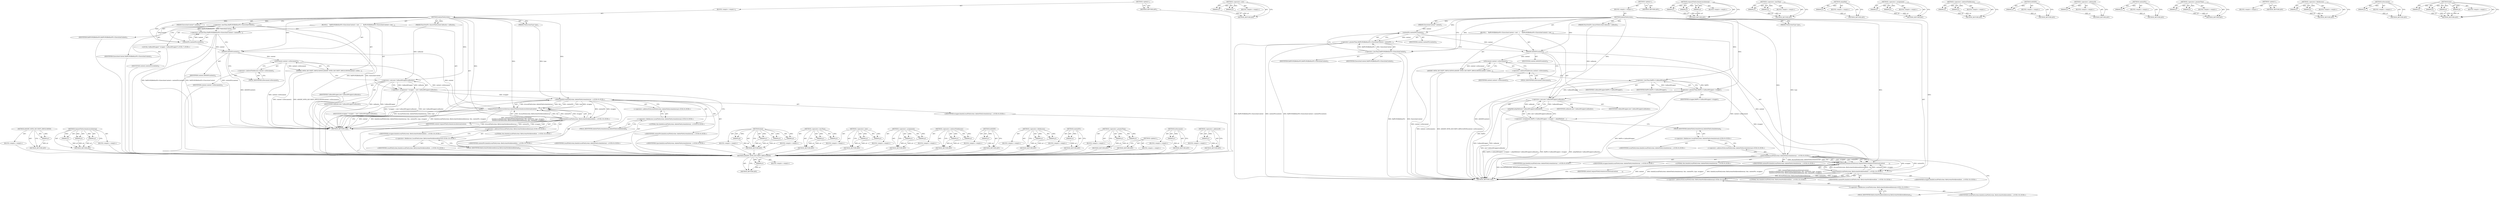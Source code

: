 digraph "&lt;operator&gt;.addressOf" {
vulnerable_98 [label=<(METHOD,ASSERT_WITH_SECURITY_IMPLICATION)>];
vulnerable_99 [label=<(PARAM,p1)>];
vulnerable_100 [label=<(BLOCK,&lt;empty&gt;,&lt;empty&gt;)>];
vulnerable_101 [label=<(METHOD_RETURN,ANY)>];
vulnerable_120 [label=<(METHOD,&lt;operator&gt;.new)>];
vulnerable_121 [label=<(PARAM,p1)>];
vulnerable_122 [label=<(PARAM,p2)>];
vulnerable_123 [label=<(BLOCK,&lt;empty&gt;,&lt;empty&gt;)>];
vulnerable_124 [label=<(METHOD_RETURN,ANY)>];
vulnerable_6 [label=<(METHOD,&lt;global&gt;)<SUB>1</SUB>>];
vulnerable_7 [label=<(BLOCK,&lt;empty&gt;,&lt;empty&gt;)<SUB>1</SUB>>];
vulnerable_8 [label=<(METHOD,deleteFileSystem)<SUB>1</SUB>>];
vulnerable_9 [label=<(PARAM,ExecutionContext* context)<SUB>1</SUB>>];
vulnerable_10 [label=<(PARAM,FileSystemType type)<SUB>1</SUB>>];
vulnerable_11 [label=<(PARAM,PassOwnPtr&lt;AsyncFileSystemCallbacks&gt; callbacks)<SUB>1</SUB>>];
vulnerable_12 [label=<(BLOCK,{
    RefPtrWillBeRawPtr&lt;ExecutionContext&gt; cont...,{
    RefPtrWillBeRawPtr&lt;ExecutionContext&gt; cont...)<SUB>2</SUB>>];
vulnerable_13 [label=<(&lt;operator&gt;.greaterThan,RefPtrWillBeRawPtr&lt;ExecutionContext&gt; contextPtr...)<SUB>3</SUB>>];
vulnerable_14 [label=<(&lt;operator&gt;.lessThan,RefPtrWillBeRawPtr&lt;ExecutionContext)<SUB>3</SUB>>];
vulnerable_15 [label=<(IDENTIFIER,RefPtrWillBeRawPtr,RefPtrWillBeRawPtr&lt;ExecutionContext)<SUB>3</SUB>>];
vulnerable_16 [label=<(IDENTIFIER,ExecutionContext,RefPtrWillBeRawPtr&lt;ExecutionContext)<SUB>3</SUB>>];
vulnerable_17 [label=<(contextPtr,contextPtr(context))<SUB>3</SUB>>];
vulnerable_18 [label=<(IDENTIFIER,context,contextPtr(context))<SUB>3</SUB>>];
vulnerable_19 [label=<(ASSERT,ASSERT(context))<SUB>4</SUB>>];
vulnerable_20 [label=<(IDENTIFIER,context,ASSERT(context))<SUB>4</SUB>>];
vulnerable_21 [label=<(ASSERT_WITH_SECURITY_IMPLICATION,ASSERT_WITH_SECURITY_IMPLICATION(context-&gt;isDoc...)<SUB>5</SUB>>];
vulnerable_22 [label=<(isDocument,context-&gt;isDocument())<SUB>5</SUB>>];
vulnerable_23 [label=<(&lt;operator&gt;.indirectFieldAccess,context-&gt;isDocument)<SUB>5</SUB>>];
vulnerable_24 [label=<(IDENTIFIER,context,context-&gt;isDocument())<SUB>5</SUB>>];
vulnerable_25 [label=<(FIELD_IDENTIFIER,isDocument,isDocument)<SUB>5</SUB>>];
vulnerable_26 [label=<(&lt;operator&gt;.assignment,RefPtr&lt;CallbackWrapper&gt; wrapper = adoptRef(new ...)<SUB>7</SUB>>];
vulnerable_27 [label=<(&lt;operator&gt;.greaterThan,RefPtr&lt;CallbackWrapper&gt; wrapper)<SUB>7</SUB>>];
vulnerable_28 [label=<(&lt;operator&gt;.lessThan,RefPtr&lt;CallbackWrapper)<SUB>7</SUB>>];
vulnerable_29 [label=<(IDENTIFIER,RefPtr,RefPtr&lt;CallbackWrapper)<SUB>7</SUB>>];
vulnerable_30 [label=<(IDENTIFIER,CallbackWrapper,RefPtr&lt;CallbackWrapper)<SUB>7</SUB>>];
vulnerable_31 [label=<(IDENTIFIER,wrapper,RefPtr&lt;CallbackWrapper&gt; wrapper)<SUB>7</SUB>>];
vulnerable_32 [label=<(adoptRef,adoptRef(new CallbackWrapper(callbacks)))<SUB>7</SUB>>];
vulnerable_33 [label=<(&lt;operator&gt;.new,new CallbackWrapper(callbacks))<SUB>7</SUB>>];
vulnerable_34 [label=<(IDENTIFIER,CallbackWrapper,new CallbackWrapper(callbacks))<SUB>7</SUB>>];
vulnerable_35 [label=<(IDENTIFIER,callbacks,new CallbackWrapper(callbacks))<SUB>7</SUB>>];
vulnerable_36 [label=<(requestFileSystemAccessInternal,requestFileSystemAccessInternal(context,
      ...)<SUB>8</SUB>>];
vulnerable_37 [label=<(IDENTIFIER,context,requestFileSystemAccessInternal(context,
      ...)<SUB>8</SUB>>];
vulnerable_38 [label="<(bind,bind(&amp;LocalFileSystem::deleteFileSystemInternal...)<SUB>9</SUB>>"];
vulnerable_39 [label="<(&lt;operator&gt;.addressOf,&amp;LocalFileSystem::deleteFileSystemInternal)<SUB>9</SUB>>"];
vulnerable_40 [label="<(&lt;operator&gt;.fieldAccess,LocalFileSystem::deleteFileSystemInternal)<SUB>9</SUB>>"];
vulnerable_41 [label="<(IDENTIFIER,LocalFileSystem,bind(&amp;LocalFileSystem::deleteFileSystemInternal...)<SUB>9</SUB>>"];
vulnerable_42 [label=<(FIELD_IDENTIFIER,deleteFileSystemInternal,deleteFileSystemInternal)<SUB>9</SUB>>];
vulnerable_43 [label="<(LITERAL,this,bind(&amp;LocalFileSystem::deleteFileSystemInternal...)<SUB>9</SUB>>"];
vulnerable_44 [label="<(IDENTIFIER,contextPtr,bind(&amp;LocalFileSystem::deleteFileSystemInternal...)<SUB>9</SUB>>"];
vulnerable_45 [label="<(IDENTIFIER,type,bind(&amp;LocalFileSystem::deleteFileSystemInternal...)<SUB>9</SUB>>"];
vulnerable_46 [label="<(IDENTIFIER,wrapper,bind(&amp;LocalFileSystem::deleteFileSystemInternal...)<SUB>9</SUB>>"];
vulnerable_47 [label="<(bind,bind(&amp;LocalFileSystem::fileSystemNotAllowedInte...)<SUB>10</SUB>>"];
vulnerable_48 [label="<(&lt;operator&gt;.addressOf,&amp;LocalFileSystem::fileSystemNotAllowedInternal)<SUB>10</SUB>>"];
vulnerable_49 [label="<(&lt;operator&gt;.fieldAccess,LocalFileSystem::fileSystemNotAllowedInternal)<SUB>10</SUB>>"];
vulnerable_50 [label="<(IDENTIFIER,LocalFileSystem,bind(&amp;LocalFileSystem::fileSystemNotAllowedInte...)<SUB>10</SUB>>"];
vulnerable_51 [label=<(FIELD_IDENTIFIER,fileSystemNotAllowedInternal,fileSystemNotAllowedInternal)<SUB>10</SUB>>];
vulnerable_52 [label="<(LITERAL,this,bind(&amp;LocalFileSystem::fileSystemNotAllowedInte...)<SUB>10</SUB>>"];
vulnerable_53 [label="<(IDENTIFIER,contextPtr,bind(&amp;LocalFileSystem::fileSystemNotAllowedInte...)<SUB>10</SUB>>"];
vulnerable_54 [label="<(IDENTIFIER,wrapper,bind(&amp;LocalFileSystem::fileSystemNotAllowedInte...)<SUB>10</SUB>>"];
vulnerable_55 [label=<(METHOD_RETURN,void)<SUB>1</SUB>>];
vulnerable_57 [label=<(METHOD_RETURN,ANY)<SUB>1</SUB>>];
vulnerable_125 [label=<(METHOD,requestFileSystemAccessInternal)>];
vulnerable_126 [label=<(PARAM,p1)>];
vulnerable_127 [label=<(PARAM,p2)>];
vulnerable_128 [label=<(PARAM,p3)>];
vulnerable_129 [label=<(BLOCK,&lt;empty&gt;,&lt;empty&gt;)>];
vulnerable_130 [label=<(METHOD_RETURN,ANY)>];
vulnerable_85 [label=<(METHOD,&lt;operator&gt;.lessThan)>];
vulnerable_86 [label=<(PARAM,p1)>];
vulnerable_87 [label=<(PARAM,p2)>];
vulnerable_88 [label=<(BLOCK,&lt;empty&gt;,&lt;empty&gt;)>];
vulnerable_89 [label=<(METHOD_RETURN,ANY)>];
vulnerable_116 [label=<(METHOD,adoptRef)>];
vulnerable_117 [label=<(PARAM,p1)>];
vulnerable_118 [label=<(BLOCK,&lt;empty&gt;,&lt;empty&gt;)>];
vulnerable_119 [label=<(METHOD_RETURN,ANY)>];
vulnerable_111 [label=<(METHOD,&lt;operator&gt;.assignment)>];
vulnerable_112 [label=<(PARAM,p1)>];
vulnerable_113 [label=<(PARAM,p2)>];
vulnerable_114 [label=<(BLOCK,&lt;empty&gt;,&lt;empty&gt;)>];
vulnerable_115 [label=<(METHOD_RETURN,ANY)>];
vulnerable_106 [label=<(METHOD,&lt;operator&gt;.indirectFieldAccess)>];
vulnerable_107 [label=<(PARAM,p1)>];
vulnerable_108 [label=<(PARAM,p2)>];
vulnerable_109 [label=<(BLOCK,&lt;empty&gt;,&lt;empty&gt;)>];
vulnerable_110 [label=<(METHOD_RETURN,ANY)>];
vulnerable_94 [label=<(METHOD,ASSERT)>];
vulnerable_95 [label=<(PARAM,p1)>];
vulnerable_96 [label=<(BLOCK,&lt;empty&gt;,&lt;empty&gt;)>];
vulnerable_97 [label=<(METHOD_RETURN,ANY)>];
vulnerable_138 [label=<(METHOD,&lt;operator&gt;.addressOf)>];
vulnerable_139 [label=<(PARAM,p1)>];
vulnerable_140 [label=<(BLOCK,&lt;empty&gt;,&lt;empty&gt;)>];
vulnerable_141 [label=<(METHOD_RETURN,ANY)>];
vulnerable_90 [label=<(METHOD,contextPtr)>];
vulnerable_91 [label=<(PARAM,p1)>];
vulnerable_92 [label=<(BLOCK,&lt;empty&gt;,&lt;empty&gt;)>];
vulnerable_93 [label=<(METHOD_RETURN,ANY)>];
vulnerable_80 [label=<(METHOD,&lt;operator&gt;.greaterThan)>];
vulnerable_81 [label=<(PARAM,p1)>];
vulnerable_82 [label=<(PARAM,p2)>];
vulnerable_83 [label=<(BLOCK,&lt;empty&gt;,&lt;empty&gt;)>];
vulnerable_84 [label=<(METHOD_RETURN,ANY)>];
vulnerable_74 [label=<(METHOD,&lt;global&gt;)<SUB>1</SUB>>];
vulnerable_75 [label=<(BLOCK,&lt;empty&gt;,&lt;empty&gt;)>];
vulnerable_76 [label=<(METHOD_RETURN,ANY)>];
vulnerable_142 [label=<(METHOD,&lt;operator&gt;.fieldAccess)>];
vulnerable_143 [label=<(PARAM,p1)>];
vulnerable_144 [label=<(PARAM,p2)>];
vulnerable_145 [label=<(BLOCK,&lt;empty&gt;,&lt;empty&gt;)>];
vulnerable_146 [label=<(METHOD_RETURN,ANY)>];
vulnerable_102 [label=<(METHOD,isDocument)>];
vulnerable_103 [label=<(PARAM,p1)>];
vulnerable_104 [label=<(BLOCK,&lt;empty&gt;,&lt;empty&gt;)>];
vulnerable_105 [label=<(METHOD_RETURN,ANY)>];
vulnerable_131 [label=<(METHOD,bind)>];
vulnerable_132 [label=<(PARAM,p1)>];
vulnerable_133 [label=<(PARAM,p2)>];
vulnerable_134 [label=<(PARAM,p3)>];
vulnerable_135 [label=<(PARAM,p4)>];
vulnerable_136 [label=<(BLOCK,&lt;empty&gt;,&lt;empty&gt;)>];
vulnerable_137 [label=<(METHOD_RETURN,ANY)>];
fixed_96 [label=<(METHOD,ASSERT_WITH_SECURITY_IMPLICATION)>];
fixed_97 [label=<(PARAM,p1)>];
fixed_98 [label=<(BLOCK,&lt;empty&gt;,&lt;empty&gt;)>];
fixed_99 [label=<(METHOD_RETURN,ANY)>];
fixed_119 [label=<(METHOD,requestFileSystemAccessInternal)>];
fixed_120 [label=<(PARAM,p1)>];
fixed_121 [label=<(PARAM,p2)>];
fixed_122 [label=<(PARAM,p3)>];
fixed_123 [label=<(BLOCK,&lt;empty&gt;,&lt;empty&gt;)>];
fixed_124 [label=<(METHOD_RETURN,ANY)>];
fixed_6 [label=<(METHOD,&lt;global&gt;)<SUB>1</SUB>>];
fixed_7 [label=<(BLOCK,&lt;empty&gt;,&lt;empty&gt;)<SUB>1</SUB>>];
fixed_8 [label=<(METHOD,deleteFileSystem)<SUB>1</SUB>>];
fixed_9 [label=<(PARAM,ExecutionContext* context)<SUB>1</SUB>>];
fixed_10 [label=<(PARAM,FileSystemType type)<SUB>1</SUB>>];
fixed_11 [label=<(PARAM,PassOwnPtr&lt;AsyncFileSystemCallbacks&gt; callbacks)<SUB>1</SUB>>];
fixed_12 [label=<(BLOCK,{
    RefPtrWillBeRawPtr&lt;ExecutionContext&gt; cont...,{
    RefPtrWillBeRawPtr&lt;ExecutionContext&gt; cont...)<SUB>2</SUB>>];
fixed_13 [label=<(&lt;operator&gt;.greaterThan,RefPtrWillBeRawPtr&lt;ExecutionContext&gt; contextPtr...)<SUB>3</SUB>>];
fixed_14 [label=<(&lt;operator&gt;.lessThan,RefPtrWillBeRawPtr&lt;ExecutionContext)<SUB>3</SUB>>];
fixed_15 [label=<(IDENTIFIER,RefPtrWillBeRawPtr,RefPtrWillBeRawPtr&lt;ExecutionContext)<SUB>3</SUB>>];
fixed_16 [label=<(IDENTIFIER,ExecutionContext,RefPtrWillBeRawPtr&lt;ExecutionContext)<SUB>3</SUB>>];
fixed_17 [label=<(contextPtr,contextPtr(context))<SUB>3</SUB>>];
fixed_18 [label=<(IDENTIFIER,context,contextPtr(context))<SUB>3</SUB>>];
fixed_19 [label=<(ASSERT,ASSERT(context))<SUB>4</SUB>>];
fixed_20 [label=<(IDENTIFIER,context,ASSERT(context))<SUB>4</SUB>>];
fixed_21 [label=<(ASSERT_WITH_SECURITY_IMPLICATION,ASSERT_WITH_SECURITY_IMPLICATION(context-&gt;isDoc...)<SUB>5</SUB>>];
fixed_22 [label=<(isDocument,context-&gt;isDocument())<SUB>5</SUB>>];
fixed_23 [label=<(&lt;operator&gt;.indirectFieldAccess,context-&gt;isDocument)<SUB>5</SUB>>];
fixed_24 [label=<(IDENTIFIER,context,context-&gt;isDocument())<SUB>5</SUB>>];
fixed_25 [label=<(FIELD_IDENTIFIER,isDocument,isDocument)<SUB>5</SUB>>];
fixed_26 [label="<(LOCAL,CallbackWrapper* wrapper: CallbackWrapper*)<SUB>7</SUB>>"];
fixed_27 [label=<(&lt;operator&gt;.assignment,* wrapper = new CallbackWrapper(callbacks))<SUB>7</SUB>>];
fixed_28 [label=<(IDENTIFIER,wrapper,* wrapper = new CallbackWrapper(callbacks))<SUB>7</SUB>>];
fixed_29 [label=<(&lt;operator&gt;.new,new CallbackWrapper(callbacks))<SUB>7</SUB>>];
fixed_30 [label=<(IDENTIFIER,CallbackWrapper,new CallbackWrapper(callbacks))<SUB>7</SUB>>];
fixed_31 [label=<(IDENTIFIER,callbacks,new CallbackWrapper(callbacks))<SUB>7</SUB>>];
fixed_32 [label=<(requestFileSystemAccessInternal,requestFileSystemAccessInternal(context,
      ...)<SUB>8</SUB>>];
fixed_33 [label=<(IDENTIFIER,context,requestFileSystemAccessInternal(context,
      ...)<SUB>8</SUB>>];
fixed_34 [label="<(bind,bind(&amp;LocalFileSystem::deleteFileSystemInternal...)<SUB>9</SUB>>"];
fixed_35 [label="<(&lt;operator&gt;.addressOf,&amp;LocalFileSystem::deleteFileSystemInternal)<SUB>9</SUB>>"];
fixed_36 [label="<(&lt;operator&gt;.fieldAccess,LocalFileSystem::deleteFileSystemInternal)<SUB>9</SUB>>"];
fixed_37 [label="<(IDENTIFIER,LocalFileSystem,bind(&amp;LocalFileSystem::deleteFileSystemInternal...)<SUB>9</SUB>>"];
fixed_38 [label=<(FIELD_IDENTIFIER,deleteFileSystemInternal,deleteFileSystemInternal)<SUB>9</SUB>>];
fixed_39 [label="<(LITERAL,this,bind(&amp;LocalFileSystem::deleteFileSystemInternal...)<SUB>9</SUB>>"];
fixed_40 [label="<(IDENTIFIER,contextPtr,bind(&amp;LocalFileSystem::deleteFileSystemInternal...)<SUB>9</SUB>>"];
fixed_41 [label="<(IDENTIFIER,type,bind(&amp;LocalFileSystem::deleteFileSystemInternal...)<SUB>9</SUB>>"];
fixed_42 [label="<(IDENTIFIER,wrapper,bind(&amp;LocalFileSystem::deleteFileSystemInternal...)<SUB>9</SUB>>"];
fixed_43 [label="<(bind,bind(&amp;LocalFileSystem::fileSystemNotAllowedInte...)<SUB>10</SUB>>"];
fixed_44 [label="<(&lt;operator&gt;.addressOf,&amp;LocalFileSystem::fileSystemNotAllowedInternal)<SUB>10</SUB>>"];
fixed_45 [label="<(&lt;operator&gt;.fieldAccess,LocalFileSystem::fileSystemNotAllowedInternal)<SUB>10</SUB>>"];
fixed_46 [label="<(IDENTIFIER,LocalFileSystem,bind(&amp;LocalFileSystem::fileSystemNotAllowedInte...)<SUB>10</SUB>>"];
fixed_47 [label=<(FIELD_IDENTIFIER,fileSystemNotAllowedInternal,fileSystemNotAllowedInternal)<SUB>10</SUB>>];
fixed_48 [label="<(LITERAL,this,bind(&amp;LocalFileSystem::fileSystemNotAllowedInte...)<SUB>10</SUB>>"];
fixed_49 [label="<(IDENTIFIER,contextPtr,bind(&amp;LocalFileSystem::fileSystemNotAllowedInte...)<SUB>10</SUB>>"];
fixed_50 [label="<(IDENTIFIER,wrapper,bind(&amp;LocalFileSystem::fileSystemNotAllowedInte...)<SUB>10</SUB>>"];
fixed_51 [label=<(METHOD_RETURN,void)<SUB>1</SUB>>];
fixed_53 [label=<(METHOD_RETURN,ANY)<SUB>1</SUB>>];
fixed_125 [label=<(METHOD,bind)>];
fixed_126 [label=<(PARAM,p1)>];
fixed_127 [label=<(PARAM,p2)>];
fixed_128 [label=<(PARAM,p3)>];
fixed_129 [label=<(PARAM,p4)>];
fixed_130 [label=<(BLOCK,&lt;empty&gt;,&lt;empty&gt;)>];
fixed_131 [label=<(METHOD_RETURN,ANY)>];
fixed_83 [label=<(METHOD,&lt;operator&gt;.lessThan)>];
fixed_84 [label=<(PARAM,p1)>];
fixed_85 [label=<(PARAM,p2)>];
fixed_86 [label=<(BLOCK,&lt;empty&gt;,&lt;empty&gt;)>];
fixed_87 [label=<(METHOD_RETURN,ANY)>];
fixed_114 [label=<(METHOD,&lt;operator&gt;.new)>];
fixed_115 [label=<(PARAM,p1)>];
fixed_116 [label=<(PARAM,p2)>];
fixed_117 [label=<(BLOCK,&lt;empty&gt;,&lt;empty&gt;)>];
fixed_118 [label=<(METHOD_RETURN,ANY)>];
fixed_109 [label=<(METHOD,&lt;operator&gt;.assignment)>];
fixed_110 [label=<(PARAM,p1)>];
fixed_111 [label=<(PARAM,p2)>];
fixed_112 [label=<(BLOCK,&lt;empty&gt;,&lt;empty&gt;)>];
fixed_113 [label=<(METHOD_RETURN,ANY)>];
fixed_104 [label=<(METHOD,&lt;operator&gt;.indirectFieldAccess)>];
fixed_105 [label=<(PARAM,p1)>];
fixed_106 [label=<(PARAM,p2)>];
fixed_107 [label=<(BLOCK,&lt;empty&gt;,&lt;empty&gt;)>];
fixed_108 [label=<(METHOD_RETURN,ANY)>];
fixed_92 [label=<(METHOD,ASSERT)>];
fixed_93 [label=<(PARAM,p1)>];
fixed_94 [label=<(BLOCK,&lt;empty&gt;,&lt;empty&gt;)>];
fixed_95 [label=<(METHOD_RETURN,ANY)>];
fixed_136 [label=<(METHOD,&lt;operator&gt;.fieldAccess)>];
fixed_137 [label=<(PARAM,p1)>];
fixed_138 [label=<(PARAM,p2)>];
fixed_139 [label=<(BLOCK,&lt;empty&gt;,&lt;empty&gt;)>];
fixed_140 [label=<(METHOD_RETURN,ANY)>];
fixed_88 [label=<(METHOD,contextPtr)>];
fixed_89 [label=<(PARAM,p1)>];
fixed_90 [label=<(BLOCK,&lt;empty&gt;,&lt;empty&gt;)>];
fixed_91 [label=<(METHOD_RETURN,ANY)>];
fixed_78 [label=<(METHOD,&lt;operator&gt;.greaterThan)>];
fixed_79 [label=<(PARAM,p1)>];
fixed_80 [label=<(PARAM,p2)>];
fixed_81 [label=<(BLOCK,&lt;empty&gt;,&lt;empty&gt;)>];
fixed_82 [label=<(METHOD_RETURN,ANY)>];
fixed_72 [label=<(METHOD,&lt;global&gt;)<SUB>1</SUB>>];
fixed_73 [label=<(BLOCK,&lt;empty&gt;,&lt;empty&gt;)>];
fixed_74 [label=<(METHOD_RETURN,ANY)>];
fixed_100 [label=<(METHOD,isDocument)>];
fixed_101 [label=<(PARAM,p1)>];
fixed_102 [label=<(BLOCK,&lt;empty&gt;,&lt;empty&gt;)>];
fixed_103 [label=<(METHOD_RETURN,ANY)>];
fixed_132 [label=<(METHOD,&lt;operator&gt;.addressOf)>];
fixed_133 [label=<(PARAM,p1)>];
fixed_134 [label=<(BLOCK,&lt;empty&gt;,&lt;empty&gt;)>];
fixed_135 [label=<(METHOD_RETURN,ANY)>];
vulnerable_98 -> vulnerable_99  [key=0, label="AST: "];
vulnerable_98 -> vulnerable_99  [key=1, label="DDG: "];
vulnerable_98 -> vulnerable_100  [key=0, label="AST: "];
vulnerable_98 -> vulnerable_101  [key=0, label="AST: "];
vulnerable_98 -> vulnerable_101  [key=1, label="CFG: "];
vulnerable_99 -> vulnerable_101  [key=0, label="DDG: p1"];
vulnerable_120 -> vulnerable_121  [key=0, label="AST: "];
vulnerable_120 -> vulnerable_121  [key=1, label="DDG: "];
vulnerable_120 -> vulnerable_123  [key=0, label="AST: "];
vulnerable_120 -> vulnerable_122  [key=0, label="AST: "];
vulnerable_120 -> vulnerable_122  [key=1, label="DDG: "];
vulnerable_120 -> vulnerable_124  [key=0, label="AST: "];
vulnerable_120 -> vulnerable_124  [key=1, label="CFG: "];
vulnerable_121 -> vulnerable_124  [key=0, label="DDG: p1"];
vulnerable_122 -> vulnerable_124  [key=0, label="DDG: p2"];
vulnerable_6 -> vulnerable_7  [key=0, label="AST: "];
vulnerable_6 -> vulnerable_57  [key=0, label="AST: "];
vulnerable_6 -> vulnerable_57  [key=1, label="CFG: "];
vulnerable_7 -> vulnerable_8  [key=0, label="AST: "];
vulnerable_8 -> vulnerable_9  [key=0, label="AST: "];
vulnerable_8 -> vulnerable_9  [key=1, label="DDG: "];
vulnerable_8 -> vulnerable_10  [key=0, label="AST: "];
vulnerable_8 -> vulnerable_10  [key=1, label="DDG: "];
vulnerable_8 -> vulnerable_11  [key=0, label="AST: "];
vulnerable_8 -> vulnerable_11  [key=1, label="DDG: "];
vulnerable_8 -> vulnerable_12  [key=0, label="AST: "];
vulnerable_8 -> vulnerable_55  [key=0, label="AST: "];
vulnerable_8 -> vulnerable_14  [key=0, label="CFG: "];
vulnerable_8 -> vulnerable_14  [key=1, label="DDG: "];
vulnerable_8 -> vulnerable_19  [key=0, label="DDG: "];
vulnerable_8 -> vulnerable_36  [key=0, label="DDG: "];
vulnerable_8 -> vulnerable_17  [key=0, label="DDG: "];
vulnerable_8 -> vulnerable_27  [key=0, label="DDG: "];
vulnerable_8 -> vulnerable_38  [key=0, label="DDG: "];
vulnerable_8 -> vulnerable_47  [key=0, label="DDG: "];
vulnerable_8 -> vulnerable_28  [key=0, label="DDG: "];
vulnerable_8 -> vulnerable_33  [key=0, label="DDG: "];
vulnerable_9 -> vulnerable_17  [key=0, label="DDG: context"];
vulnerable_10 -> vulnerable_38  [key=0, label="DDG: type"];
vulnerable_11 -> vulnerable_33  [key=0, label="DDG: callbacks"];
vulnerable_12 -> vulnerable_13  [key=0, label="AST: "];
vulnerable_12 -> vulnerable_19  [key=0, label="AST: "];
vulnerable_12 -> vulnerable_21  [key=0, label="AST: "];
vulnerable_12 -> vulnerable_26  [key=0, label="AST: "];
vulnerable_12 -> vulnerable_36  [key=0, label="AST: "];
vulnerable_13 -> vulnerable_14  [key=0, label="AST: "];
vulnerable_13 -> vulnerable_17  [key=0, label="AST: "];
vulnerable_13 -> vulnerable_19  [key=0, label="CFG: "];
vulnerable_13 -> vulnerable_55  [key=0, label="DDG: RefPtrWillBeRawPtr&lt;ExecutionContext"];
vulnerable_13 -> vulnerable_55  [key=1, label="DDG: contextPtr(context)"];
vulnerable_13 -> vulnerable_55  [key=2, label="DDG: RefPtrWillBeRawPtr&lt;ExecutionContext&gt; contextPtr(context)"];
vulnerable_14 -> vulnerable_15  [key=0, label="AST: "];
vulnerable_14 -> vulnerable_16  [key=0, label="AST: "];
vulnerable_14 -> vulnerable_17  [key=0, label="CFG: "];
vulnerable_14 -> vulnerable_55  [key=0, label="DDG: RefPtrWillBeRawPtr"];
vulnerable_14 -> vulnerable_55  [key=1, label="DDG: ExecutionContext"];
vulnerable_14 -> vulnerable_13  [key=0, label="DDG: RefPtrWillBeRawPtr"];
vulnerable_14 -> vulnerable_13  [key=1, label="DDG: ExecutionContext"];
vulnerable_17 -> vulnerable_18  [key=0, label="AST: "];
vulnerable_17 -> vulnerable_13  [key=0, label="CFG: "];
vulnerable_17 -> vulnerable_13  [key=1, label="DDG: context"];
vulnerable_17 -> vulnerable_19  [key=0, label="DDG: context"];
vulnerable_19 -> vulnerable_20  [key=0, label="AST: "];
vulnerable_19 -> vulnerable_25  [key=0, label="CFG: "];
vulnerable_19 -> vulnerable_55  [key=0, label="DDG: ASSERT(context)"];
vulnerable_19 -> vulnerable_36  [key=0, label="DDG: context"];
vulnerable_19 -> vulnerable_22  [key=0, label="DDG: context"];
vulnerable_21 -> vulnerable_22  [key=0, label="AST: "];
vulnerable_21 -> vulnerable_28  [key=0, label="CFG: "];
vulnerable_21 -> vulnerable_55  [key=0, label="DDG: context-&gt;isDocument()"];
vulnerable_21 -> vulnerable_55  [key=1, label="DDG: ASSERT_WITH_SECURITY_IMPLICATION(context-&gt;isDocument())"];
vulnerable_22 -> vulnerable_23  [key=0, label="AST: "];
vulnerable_22 -> vulnerable_21  [key=0, label="CFG: "];
vulnerable_22 -> vulnerable_21  [key=1, label="DDG: context-&gt;isDocument"];
vulnerable_22 -> vulnerable_55  [key=0, label="DDG: context-&gt;isDocument"];
vulnerable_22 -> vulnerable_36  [key=0, label="DDG: context-&gt;isDocument"];
vulnerable_23 -> vulnerable_24  [key=0, label="AST: "];
vulnerable_23 -> vulnerable_25  [key=0, label="AST: "];
vulnerable_23 -> vulnerable_22  [key=0, label="CFG: "];
vulnerable_25 -> vulnerable_23  [key=0, label="CFG: "];
vulnerable_26 -> vulnerable_27  [key=0, label="AST: "];
vulnerable_26 -> vulnerable_32  [key=0, label="AST: "];
vulnerable_26 -> vulnerable_42  [key=0, label="CFG: "];
vulnerable_26 -> vulnerable_55  [key=0, label="DDG: RefPtr&lt;CallbackWrapper&gt; wrapper"];
vulnerable_26 -> vulnerable_55  [key=1, label="DDG: adoptRef(new CallbackWrapper(callbacks))"];
vulnerable_26 -> vulnerable_55  [key=2, label="DDG: RefPtr&lt;CallbackWrapper&gt; wrapper = adoptRef(new CallbackWrapper(callbacks))"];
vulnerable_27 -> vulnerable_28  [key=0, label="AST: "];
vulnerable_27 -> vulnerable_31  [key=0, label="AST: "];
vulnerable_27 -> vulnerable_33  [key=0, label="CFG: "];
vulnerable_27 -> vulnerable_55  [key=0, label="DDG: RefPtr&lt;CallbackWrapper"];
vulnerable_27 -> vulnerable_38  [key=0, label="DDG: wrapper"];
vulnerable_28 -> vulnerable_29  [key=0, label="AST: "];
vulnerable_28 -> vulnerable_30  [key=0, label="AST: "];
vulnerable_28 -> vulnerable_27  [key=0, label="CFG: "];
vulnerable_28 -> vulnerable_27  [key=1, label="DDG: RefPtr"];
vulnerable_28 -> vulnerable_27  [key=2, label="DDG: CallbackWrapper"];
vulnerable_28 -> vulnerable_55  [key=0, label="DDG: RefPtr"];
vulnerable_28 -> vulnerable_33  [key=0, label="DDG: CallbackWrapper"];
vulnerable_32 -> vulnerable_33  [key=0, label="AST: "];
vulnerable_32 -> vulnerable_26  [key=0, label="CFG: "];
vulnerable_32 -> vulnerable_26  [key=1, label="DDG: new CallbackWrapper(callbacks)"];
vulnerable_32 -> vulnerable_55  [key=0, label="DDG: new CallbackWrapper(callbacks)"];
vulnerable_33 -> vulnerable_34  [key=0, label="AST: "];
vulnerable_33 -> vulnerable_35  [key=0, label="AST: "];
vulnerable_33 -> vulnerable_32  [key=0, label="CFG: "];
vulnerable_33 -> vulnerable_32  [key=1, label="DDG: CallbackWrapper"];
vulnerable_33 -> vulnerable_32  [key=2, label="DDG: callbacks"];
vulnerable_33 -> vulnerable_55  [key=0, label="DDG: CallbackWrapper"];
vulnerable_33 -> vulnerable_55  [key=1, label="DDG: callbacks"];
vulnerable_36 -> vulnerable_37  [key=0, label="AST: "];
vulnerable_36 -> vulnerable_38  [key=0, label="AST: "];
vulnerable_36 -> vulnerable_47  [key=0, label="AST: "];
vulnerable_36 -> vulnerable_55  [key=0, label="CFG: "];
vulnerable_36 -> vulnerable_55  [key=1, label="DDG: context"];
vulnerable_36 -> vulnerable_55  [key=2, label="DDG: bind(&amp;LocalFileSystem::deleteFileSystemInternal, this, contextPtr, type, wrapper)"];
vulnerable_36 -> vulnerable_55  [key=3, label="DDG: bind(&amp;LocalFileSystem::fileSystemNotAllowedInternal, this, contextPtr, wrapper)"];
vulnerable_36 -> vulnerable_55  [key=4, label="DDG: requestFileSystemAccessInternal(context,
         bind(&amp;LocalFileSystem::deleteFileSystemInternal, this, contextPtr, type, wrapper),
         bind(&amp;LocalFileSystem::fileSystemNotAllowedInternal, this, contextPtr, wrapper))"];
vulnerable_38 -> vulnerable_39  [key=0, label="AST: "];
vulnerable_38 -> vulnerable_43  [key=0, label="AST: "];
vulnerable_38 -> vulnerable_44  [key=0, label="AST: "];
vulnerable_38 -> vulnerable_45  [key=0, label="AST: "];
vulnerable_38 -> vulnerable_46  [key=0, label="AST: "];
vulnerable_38 -> vulnerable_51  [key=0, label="CFG: "];
vulnerable_38 -> vulnerable_55  [key=0, label="DDG: &amp;LocalFileSystem::deleteFileSystemInternal"];
vulnerable_38 -> vulnerable_55  [key=1, label="DDG: type"];
vulnerable_38 -> vulnerable_36  [key=0, label="DDG: wrapper"];
vulnerable_38 -> vulnerable_36  [key=1, label="DDG: contextPtr"];
vulnerable_38 -> vulnerable_36  [key=2, label="DDG: type"];
vulnerable_38 -> vulnerable_36  [key=3, label="DDG: &amp;LocalFileSystem::deleteFileSystemInternal"];
vulnerable_38 -> vulnerable_36  [key=4, label="DDG: this"];
vulnerable_38 -> vulnerable_47  [key=0, label="DDG: contextPtr"];
vulnerable_38 -> vulnerable_47  [key=1, label="DDG: wrapper"];
vulnerable_39 -> vulnerable_40  [key=0, label="AST: "];
vulnerable_39 -> vulnerable_38  [key=0, label="CFG: "];
vulnerable_40 -> vulnerable_41  [key=0, label="AST: "];
vulnerable_40 -> vulnerable_42  [key=0, label="AST: "];
vulnerable_40 -> vulnerable_39  [key=0, label="CFG: "];
vulnerable_42 -> vulnerable_40  [key=0, label="CFG: "];
vulnerable_47 -> vulnerable_48  [key=0, label="AST: "];
vulnerable_47 -> vulnerable_52  [key=0, label="AST: "];
vulnerable_47 -> vulnerable_53  [key=0, label="AST: "];
vulnerable_47 -> vulnerable_54  [key=0, label="AST: "];
vulnerable_47 -> vulnerable_36  [key=0, label="CFG: "];
vulnerable_47 -> vulnerable_36  [key=1, label="DDG: &amp;LocalFileSystem::fileSystemNotAllowedInternal"];
vulnerable_47 -> vulnerable_36  [key=2, label="DDG: this"];
vulnerable_47 -> vulnerable_36  [key=3, label="DDG: contextPtr"];
vulnerable_47 -> vulnerable_36  [key=4, label="DDG: wrapper"];
vulnerable_47 -> vulnerable_55  [key=0, label="DDG: &amp;LocalFileSystem::fileSystemNotAllowedInternal"];
vulnerable_47 -> vulnerable_55  [key=1, label="DDG: contextPtr"];
vulnerable_47 -> vulnerable_55  [key=2, label="DDG: wrapper"];
vulnerable_48 -> vulnerable_49  [key=0, label="AST: "];
vulnerable_48 -> vulnerable_47  [key=0, label="CFG: "];
vulnerable_49 -> vulnerable_50  [key=0, label="AST: "];
vulnerable_49 -> vulnerable_51  [key=0, label="AST: "];
vulnerable_49 -> vulnerable_48  [key=0, label="CFG: "];
vulnerable_51 -> vulnerable_49  [key=0, label="CFG: "];
vulnerable_125 -> vulnerable_126  [key=0, label="AST: "];
vulnerable_125 -> vulnerable_126  [key=1, label="DDG: "];
vulnerable_125 -> vulnerable_129  [key=0, label="AST: "];
vulnerable_125 -> vulnerable_127  [key=0, label="AST: "];
vulnerable_125 -> vulnerable_127  [key=1, label="DDG: "];
vulnerable_125 -> vulnerable_130  [key=0, label="AST: "];
vulnerable_125 -> vulnerable_130  [key=1, label="CFG: "];
vulnerable_125 -> vulnerable_128  [key=0, label="AST: "];
vulnerable_125 -> vulnerable_128  [key=1, label="DDG: "];
vulnerable_126 -> vulnerable_130  [key=0, label="DDG: p1"];
vulnerable_127 -> vulnerable_130  [key=0, label="DDG: p2"];
vulnerable_128 -> vulnerable_130  [key=0, label="DDG: p3"];
vulnerable_85 -> vulnerable_86  [key=0, label="AST: "];
vulnerable_85 -> vulnerable_86  [key=1, label="DDG: "];
vulnerable_85 -> vulnerable_88  [key=0, label="AST: "];
vulnerable_85 -> vulnerable_87  [key=0, label="AST: "];
vulnerable_85 -> vulnerable_87  [key=1, label="DDG: "];
vulnerable_85 -> vulnerable_89  [key=0, label="AST: "];
vulnerable_85 -> vulnerable_89  [key=1, label="CFG: "];
vulnerable_86 -> vulnerable_89  [key=0, label="DDG: p1"];
vulnerable_87 -> vulnerable_89  [key=0, label="DDG: p2"];
vulnerable_116 -> vulnerable_117  [key=0, label="AST: "];
vulnerable_116 -> vulnerable_117  [key=1, label="DDG: "];
vulnerable_116 -> vulnerable_118  [key=0, label="AST: "];
vulnerable_116 -> vulnerable_119  [key=0, label="AST: "];
vulnerable_116 -> vulnerable_119  [key=1, label="CFG: "];
vulnerable_117 -> vulnerable_119  [key=0, label="DDG: p1"];
vulnerable_111 -> vulnerable_112  [key=0, label="AST: "];
vulnerable_111 -> vulnerable_112  [key=1, label="DDG: "];
vulnerable_111 -> vulnerable_114  [key=0, label="AST: "];
vulnerable_111 -> vulnerable_113  [key=0, label="AST: "];
vulnerable_111 -> vulnerable_113  [key=1, label="DDG: "];
vulnerable_111 -> vulnerable_115  [key=0, label="AST: "];
vulnerable_111 -> vulnerable_115  [key=1, label="CFG: "];
vulnerable_112 -> vulnerable_115  [key=0, label="DDG: p1"];
vulnerable_113 -> vulnerable_115  [key=0, label="DDG: p2"];
vulnerable_106 -> vulnerable_107  [key=0, label="AST: "];
vulnerable_106 -> vulnerable_107  [key=1, label="DDG: "];
vulnerable_106 -> vulnerable_109  [key=0, label="AST: "];
vulnerable_106 -> vulnerable_108  [key=0, label="AST: "];
vulnerable_106 -> vulnerable_108  [key=1, label="DDG: "];
vulnerable_106 -> vulnerable_110  [key=0, label="AST: "];
vulnerable_106 -> vulnerable_110  [key=1, label="CFG: "];
vulnerable_107 -> vulnerable_110  [key=0, label="DDG: p1"];
vulnerable_108 -> vulnerable_110  [key=0, label="DDG: p2"];
vulnerable_94 -> vulnerable_95  [key=0, label="AST: "];
vulnerable_94 -> vulnerable_95  [key=1, label="DDG: "];
vulnerable_94 -> vulnerable_96  [key=0, label="AST: "];
vulnerable_94 -> vulnerable_97  [key=0, label="AST: "];
vulnerable_94 -> vulnerable_97  [key=1, label="CFG: "];
vulnerable_95 -> vulnerable_97  [key=0, label="DDG: p1"];
vulnerable_138 -> vulnerable_139  [key=0, label="AST: "];
vulnerable_138 -> vulnerable_139  [key=1, label="DDG: "];
vulnerable_138 -> vulnerable_140  [key=0, label="AST: "];
vulnerable_138 -> vulnerable_141  [key=0, label="AST: "];
vulnerable_138 -> vulnerable_141  [key=1, label="CFG: "];
vulnerable_139 -> vulnerable_141  [key=0, label="DDG: p1"];
vulnerable_90 -> vulnerable_91  [key=0, label="AST: "];
vulnerable_90 -> vulnerable_91  [key=1, label="DDG: "];
vulnerable_90 -> vulnerable_92  [key=0, label="AST: "];
vulnerable_90 -> vulnerable_93  [key=0, label="AST: "];
vulnerable_90 -> vulnerable_93  [key=1, label="CFG: "];
vulnerable_91 -> vulnerable_93  [key=0, label="DDG: p1"];
vulnerable_80 -> vulnerable_81  [key=0, label="AST: "];
vulnerable_80 -> vulnerable_81  [key=1, label="DDG: "];
vulnerable_80 -> vulnerable_83  [key=0, label="AST: "];
vulnerable_80 -> vulnerable_82  [key=0, label="AST: "];
vulnerable_80 -> vulnerable_82  [key=1, label="DDG: "];
vulnerable_80 -> vulnerable_84  [key=0, label="AST: "];
vulnerable_80 -> vulnerable_84  [key=1, label="CFG: "];
vulnerable_81 -> vulnerable_84  [key=0, label="DDG: p1"];
vulnerable_82 -> vulnerable_84  [key=0, label="DDG: p2"];
vulnerable_74 -> vulnerable_75  [key=0, label="AST: "];
vulnerable_74 -> vulnerable_76  [key=0, label="AST: "];
vulnerable_74 -> vulnerable_76  [key=1, label="CFG: "];
vulnerable_142 -> vulnerable_143  [key=0, label="AST: "];
vulnerable_142 -> vulnerable_143  [key=1, label="DDG: "];
vulnerable_142 -> vulnerable_145  [key=0, label="AST: "];
vulnerable_142 -> vulnerable_144  [key=0, label="AST: "];
vulnerable_142 -> vulnerable_144  [key=1, label="DDG: "];
vulnerable_142 -> vulnerable_146  [key=0, label="AST: "];
vulnerable_142 -> vulnerable_146  [key=1, label="CFG: "];
vulnerable_143 -> vulnerable_146  [key=0, label="DDG: p1"];
vulnerable_144 -> vulnerable_146  [key=0, label="DDG: p2"];
vulnerable_102 -> vulnerable_103  [key=0, label="AST: "];
vulnerable_102 -> vulnerable_103  [key=1, label="DDG: "];
vulnerable_102 -> vulnerable_104  [key=0, label="AST: "];
vulnerable_102 -> vulnerable_105  [key=0, label="AST: "];
vulnerable_102 -> vulnerable_105  [key=1, label="CFG: "];
vulnerable_103 -> vulnerable_105  [key=0, label="DDG: p1"];
vulnerable_131 -> vulnerable_132  [key=0, label="AST: "];
vulnerable_131 -> vulnerable_132  [key=1, label="DDG: "];
vulnerable_131 -> vulnerable_136  [key=0, label="AST: "];
vulnerable_131 -> vulnerable_133  [key=0, label="AST: "];
vulnerable_131 -> vulnerable_133  [key=1, label="DDG: "];
vulnerable_131 -> vulnerable_137  [key=0, label="AST: "];
vulnerable_131 -> vulnerable_137  [key=1, label="CFG: "];
vulnerable_131 -> vulnerable_134  [key=0, label="AST: "];
vulnerable_131 -> vulnerable_134  [key=1, label="DDG: "];
vulnerable_131 -> vulnerable_135  [key=0, label="AST: "];
vulnerable_131 -> vulnerable_135  [key=1, label="DDG: "];
vulnerable_132 -> vulnerable_137  [key=0, label="DDG: p1"];
vulnerable_133 -> vulnerable_137  [key=0, label="DDG: p2"];
vulnerable_134 -> vulnerable_137  [key=0, label="DDG: p3"];
vulnerable_135 -> vulnerable_137  [key=0, label="DDG: p4"];
fixed_96 -> fixed_97  [key=0, label="AST: "];
fixed_96 -> fixed_97  [key=1, label="DDG: "];
fixed_96 -> fixed_98  [key=0, label="AST: "];
fixed_96 -> fixed_99  [key=0, label="AST: "];
fixed_96 -> fixed_99  [key=1, label="CFG: "];
fixed_97 -> fixed_99  [key=0, label="DDG: p1"];
fixed_98 -> vulnerable_98  [key=0];
fixed_99 -> vulnerable_98  [key=0];
fixed_119 -> fixed_120  [key=0, label="AST: "];
fixed_119 -> fixed_120  [key=1, label="DDG: "];
fixed_119 -> fixed_123  [key=0, label="AST: "];
fixed_119 -> fixed_121  [key=0, label="AST: "];
fixed_119 -> fixed_121  [key=1, label="DDG: "];
fixed_119 -> fixed_124  [key=0, label="AST: "];
fixed_119 -> fixed_124  [key=1, label="CFG: "];
fixed_119 -> fixed_122  [key=0, label="AST: "];
fixed_119 -> fixed_122  [key=1, label="DDG: "];
fixed_120 -> fixed_124  [key=0, label="DDG: p1"];
fixed_121 -> fixed_124  [key=0, label="DDG: p2"];
fixed_122 -> fixed_124  [key=0, label="DDG: p3"];
fixed_123 -> vulnerable_98  [key=0];
fixed_124 -> vulnerable_98  [key=0];
fixed_6 -> fixed_7  [key=0, label="AST: "];
fixed_6 -> fixed_53  [key=0, label="AST: "];
fixed_6 -> fixed_53  [key=1, label="CFG: "];
fixed_7 -> fixed_8  [key=0, label="AST: "];
fixed_8 -> fixed_9  [key=0, label="AST: "];
fixed_8 -> fixed_9  [key=1, label="DDG: "];
fixed_8 -> fixed_10  [key=0, label="AST: "];
fixed_8 -> fixed_10  [key=1, label="DDG: "];
fixed_8 -> fixed_11  [key=0, label="AST: "];
fixed_8 -> fixed_11  [key=1, label="DDG: "];
fixed_8 -> fixed_12  [key=0, label="AST: "];
fixed_8 -> fixed_51  [key=0, label="AST: "];
fixed_8 -> fixed_14  [key=0, label="CFG: "];
fixed_8 -> fixed_14  [key=1, label="DDG: "];
fixed_8 -> fixed_19  [key=0, label="DDG: "];
fixed_8 -> fixed_32  [key=0, label="DDG: "];
fixed_8 -> fixed_17  [key=0, label="DDG: "];
fixed_8 -> fixed_29  [key=0, label="DDG: "];
fixed_8 -> fixed_34  [key=0, label="DDG: "];
fixed_8 -> fixed_43  [key=0, label="DDG: "];
fixed_9 -> fixed_17  [key=0, label="DDG: context"];
fixed_10 -> fixed_34  [key=0, label="DDG: type"];
fixed_11 -> fixed_29  [key=0, label="DDG: callbacks"];
fixed_12 -> fixed_13  [key=0, label="AST: "];
fixed_12 -> fixed_19  [key=0, label="AST: "];
fixed_12 -> fixed_21  [key=0, label="AST: "];
fixed_12 -> fixed_26  [key=0, label="AST: "];
fixed_12 -> fixed_27  [key=0, label="AST: "];
fixed_12 -> fixed_32  [key=0, label="AST: "];
fixed_13 -> fixed_14  [key=0, label="AST: "];
fixed_13 -> fixed_17  [key=0, label="AST: "];
fixed_13 -> fixed_19  [key=0, label="CFG: "];
fixed_13 -> fixed_51  [key=0, label="DDG: RefPtrWillBeRawPtr&lt;ExecutionContext"];
fixed_13 -> fixed_51  [key=1, label="DDG: contextPtr(context)"];
fixed_13 -> fixed_51  [key=2, label="DDG: RefPtrWillBeRawPtr&lt;ExecutionContext&gt; contextPtr(context)"];
fixed_14 -> fixed_15  [key=0, label="AST: "];
fixed_14 -> fixed_16  [key=0, label="AST: "];
fixed_14 -> fixed_17  [key=0, label="CFG: "];
fixed_14 -> fixed_51  [key=0, label="DDG: RefPtrWillBeRawPtr"];
fixed_14 -> fixed_51  [key=1, label="DDG: ExecutionContext"];
fixed_14 -> fixed_13  [key=0, label="DDG: RefPtrWillBeRawPtr"];
fixed_14 -> fixed_13  [key=1, label="DDG: ExecutionContext"];
fixed_15 -> vulnerable_98  [key=0];
fixed_16 -> vulnerable_98  [key=0];
fixed_17 -> fixed_18  [key=0, label="AST: "];
fixed_17 -> fixed_13  [key=0, label="CFG: "];
fixed_17 -> fixed_13  [key=1, label="DDG: context"];
fixed_17 -> fixed_19  [key=0, label="DDG: context"];
fixed_18 -> vulnerable_98  [key=0];
fixed_19 -> fixed_20  [key=0, label="AST: "];
fixed_19 -> fixed_25  [key=0, label="CFG: "];
fixed_19 -> fixed_51  [key=0, label="DDG: ASSERT(context)"];
fixed_19 -> fixed_32  [key=0, label="DDG: context"];
fixed_19 -> fixed_22  [key=0, label="DDG: context"];
fixed_20 -> vulnerable_98  [key=0];
fixed_21 -> fixed_22  [key=0, label="AST: "];
fixed_21 -> fixed_29  [key=0, label="CFG: "];
fixed_21 -> fixed_51  [key=0, label="DDG: context-&gt;isDocument()"];
fixed_21 -> fixed_51  [key=1, label="DDG: ASSERT_WITH_SECURITY_IMPLICATION(context-&gt;isDocument())"];
fixed_22 -> fixed_23  [key=0, label="AST: "];
fixed_22 -> fixed_21  [key=0, label="CFG: "];
fixed_22 -> fixed_21  [key=1, label="DDG: context-&gt;isDocument"];
fixed_22 -> fixed_51  [key=0, label="DDG: context-&gt;isDocument"];
fixed_22 -> fixed_32  [key=0, label="DDG: context-&gt;isDocument"];
fixed_23 -> fixed_24  [key=0, label="AST: "];
fixed_23 -> fixed_25  [key=0, label="AST: "];
fixed_23 -> fixed_22  [key=0, label="CFG: "];
fixed_24 -> vulnerable_98  [key=0];
fixed_25 -> fixed_23  [key=0, label="CFG: "];
fixed_26 -> vulnerable_98  [key=0];
fixed_27 -> fixed_28  [key=0, label="AST: "];
fixed_27 -> fixed_29  [key=0, label="AST: "];
fixed_27 -> fixed_38  [key=0, label="CFG: "];
fixed_27 -> fixed_51  [key=0, label="DDG: new CallbackWrapper(callbacks)"];
fixed_27 -> fixed_51  [key=1, label="DDG: * wrapper = new CallbackWrapper(callbacks)"];
fixed_27 -> fixed_34  [key=0, label="DDG: wrapper"];
fixed_28 -> vulnerable_98  [key=0];
fixed_29 -> fixed_30  [key=0, label="AST: "];
fixed_29 -> fixed_31  [key=0, label="AST: "];
fixed_29 -> fixed_27  [key=0, label="CFG: "];
fixed_29 -> fixed_27  [key=1, label="DDG: CallbackWrapper"];
fixed_29 -> fixed_27  [key=2, label="DDG: callbacks"];
fixed_29 -> fixed_51  [key=0, label="DDG: callbacks"];
fixed_29 -> fixed_51  [key=1, label="DDG: CallbackWrapper"];
fixed_30 -> vulnerable_98  [key=0];
fixed_31 -> vulnerable_98  [key=0];
fixed_32 -> fixed_33  [key=0, label="AST: "];
fixed_32 -> fixed_34  [key=0, label="AST: "];
fixed_32 -> fixed_43  [key=0, label="AST: "];
fixed_32 -> fixed_51  [key=0, label="CFG: "];
fixed_32 -> fixed_51  [key=1, label="DDG: context"];
fixed_32 -> fixed_51  [key=2, label="DDG: bind(&amp;LocalFileSystem::deleteFileSystemInternal, this, contextPtr, type, wrapper)"];
fixed_32 -> fixed_51  [key=3, label="DDG: bind(&amp;LocalFileSystem::fileSystemNotAllowedInternal, this, contextPtr, wrapper)"];
fixed_32 -> fixed_51  [key=4, label="DDG: requestFileSystemAccessInternal(context,
         bind(&amp;LocalFileSystem::deleteFileSystemInternal, this, contextPtr, type, wrapper),
         bind(&amp;LocalFileSystem::fileSystemNotAllowedInternal, this, contextPtr, wrapper))"];
fixed_33 -> vulnerable_98  [key=0];
fixed_34 -> fixed_35  [key=0, label="AST: "];
fixed_34 -> fixed_39  [key=0, label="AST: "];
fixed_34 -> fixed_40  [key=0, label="AST: "];
fixed_34 -> fixed_41  [key=0, label="AST: "];
fixed_34 -> fixed_42  [key=0, label="AST: "];
fixed_34 -> fixed_47  [key=0, label="CFG: "];
fixed_34 -> fixed_51  [key=0, label="DDG: &amp;LocalFileSystem::deleteFileSystemInternal"];
fixed_34 -> fixed_51  [key=1, label="DDG: type"];
fixed_34 -> fixed_32  [key=0, label="DDG: &amp;LocalFileSystem::deleteFileSystemInternal"];
fixed_34 -> fixed_32  [key=1, label="DDG: this"];
fixed_34 -> fixed_32  [key=2, label="DDG: contextPtr"];
fixed_34 -> fixed_32  [key=3, label="DDG: type"];
fixed_34 -> fixed_32  [key=4, label="DDG: wrapper"];
fixed_34 -> fixed_43  [key=0, label="DDG: contextPtr"];
fixed_34 -> fixed_43  [key=1, label="DDG: wrapper"];
fixed_35 -> fixed_36  [key=0, label="AST: "];
fixed_35 -> fixed_34  [key=0, label="CFG: "];
fixed_36 -> fixed_37  [key=0, label="AST: "];
fixed_36 -> fixed_38  [key=0, label="AST: "];
fixed_36 -> fixed_35  [key=0, label="CFG: "];
fixed_37 -> vulnerable_98  [key=0];
fixed_38 -> fixed_36  [key=0, label="CFG: "];
fixed_39 -> vulnerable_98  [key=0];
fixed_40 -> vulnerable_98  [key=0];
fixed_41 -> vulnerable_98  [key=0];
fixed_42 -> vulnerable_98  [key=0];
fixed_43 -> fixed_44  [key=0, label="AST: "];
fixed_43 -> fixed_48  [key=0, label="AST: "];
fixed_43 -> fixed_49  [key=0, label="AST: "];
fixed_43 -> fixed_50  [key=0, label="AST: "];
fixed_43 -> fixed_32  [key=0, label="CFG: "];
fixed_43 -> fixed_32  [key=1, label="DDG: &amp;LocalFileSystem::fileSystemNotAllowedInternal"];
fixed_43 -> fixed_32  [key=2, label="DDG: this"];
fixed_43 -> fixed_32  [key=3, label="DDG: contextPtr"];
fixed_43 -> fixed_32  [key=4, label="DDG: wrapper"];
fixed_43 -> fixed_51  [key=0, label="DDG: &amp;LocalFileSystem::fileSystemNotAllowedInternal"];
fixed_43 -> fixed_51  [key=1, label="DDG: contextPtr"];
fixed_43 -> fixed_51  [key=2, label="DDG: wrapper"];
fixed_44 -> fixed_45  [key=0, label="AST: "];
fixed_44 -> fixed_43  [key=0, label="CFG: "];
fixed_45 -> fixed_46  [key=0, label="AST: "];
fixed_45 -> fixed_47  [key=0, label="AST: "];
fixed_45 -> fixed_44  [key=0, label="CFG: "];
fixed_46 -> vulnerable_98  [key=0];
fixed_47 -> fixed_45  [key=0, label="CFG: "];
fixed_48 -> vulnerable_98  [key=0];
fixed_49 -> vulnerable_98  [key=0];
fixed_50 -> vulnerable_98  [key=0];
fixed_51 -> vulnerable_98  [key=0];
fixed_53 -> vulnerable_98  [key=0];
fixed_125 -> fixed_126  [key=0, label="AST: "];
fixed_125 -> fixed_126  [key=1, label="DDG: "];
fixed_125 -> fixed_130  [key=0, label="AST: "];
fixed_125 -> fixed_127  [key=0, label="AST: "];
fixed_125 -> fixed_127  [key=1, label="DDG: "];
fixed_125 -> fixed_131  [key=0, label="AST: "];
fixed_125 -> fixed_131  [key=1, label="CFG: "];
fixed_125 -> fixed_128  [key=0, label="AST: "];
fixed_125 -> fixed_128  [key=1, label="DDG: "];
fixed_125 -> fixed_129  [key=0, label="AST: "];
fixed_125 -> fixed_129  [key=1, label="DDG: "];
fixed_126 -> fixed_131  [key=0, label="DDG: p1"];
fixed_127 -> fixed_131  [key=0, label="DDG: p2"];
fixed_128 -> fixed_131  [key=0, label="DDG: p3"];
fixed_129 -> fixed_131  [key=0, label="DDG: p4"];
fixed_130 -> vulnerable_98  [key=0];
fixed_131 -> vulnerable_98  [key=0];
fixed_83 -> fixed_84  [key=0, label="AST: "];
fixed_83 -> fixed_84  [key=1, label="DDG: "];
fixed_83 -> fixed_86  [key=0, label="AST: "];
fixed_83 -> fixed_85  [key=0, label="AST: "];
fixed_83 -> fixed_85  [key=1, label="DDG: "];
fixed_83 -> fixed_87  [key=0, label="AST: "];
fixed_83 -> fixed_87  [key=1, label="CFG: "];
fixed_84 -> fixed_87  [key=0, label="DDG: p1"];
fixed_85 -> fixed_87  [key=0, label="DDG: p2"];
fixed_86 -> vulnerable_98  [key=0];
fixed_87 -> vulnerable_98  [key=0];
fixed_114 -> fixed_115  [key=0, label="AST: "];
fixed_114 -> fixed_115  [key=1, label="DDG: "];
fixed_114 -> fixed_117  [key=0, label="AST: "];
fixed_114 -> fixed_116  [key=0, label="AST: "];
fixed_114 -> fixed_116  [key=1, label="DDG: "];
fixed_114 -> fixed_118  [key=0, label="AST: "];
fixed_114 -> fixed_118  [key=1, label="CFG: "];
fixed_115 -> fixed_118  [key=0, label="DDG: p1"];
fixed_116 -> fixed_118  [key=0, label="DDG: p2"];
fixed_117 -> vulnerable_98  [key=0];
fixed_118 -> vulnerable_98  [key=0];
fixed_109 -> fixed_110  [key=0, label="AST: "];
fixed_109 -> fixed_110  [key=1, label="DDG: "];
fixed_109 -> fixed_112  [key=0, label="AST: "];
fixed_109 -> fixed_111  [key=0, label="AST: "];
fixed_109 -> fixed_111  [key=1, label="DDG: "];
fixed_109 -> fixed_113  [key=0, label="AST: "];
fixed_109 -> fixed_113  [key=1, label="CFG: "];
fixed_110 -> fixed_113  [key=0, label="DDG: p1"];
fixed_111 -> fixed_113  [key=0, label="DDG: p2"];
fixed_112 -> vulnerable_98  [key=0];
fixed_113 -> vulnerable_98  [key=0];
fixed_104 -> fixed_105  [key=0, label="AST: "];
fixed_104 -> fixed_105  [key=1, label="DDG: "];
fixed_104 -> fixed_107  [key=0, label="AST: "];
fixed_104 -> fixed_106  [key=0, label="AST: "];
fixed_104 -> fixed_106  [key=1, label="DDG: "];
fixed_104 -> fixed_108  [key=0, label="AST: "];
fixed_104 -> fixed_108  [key=1, label="CFG: "];
fixed_105 -> fixed_108  [key=0, label="DDG: p1"];
fixed_106 -> fixed_108  [key=0, label="DDG: p2"];
fixed_107 -> vulnerable_98  [key=0];
fixed_108 -> vulnerable_98  [key=0];
fixed_92 -> fixed_93  [key=0, label="AST: "];
fixed_92 -> fixed_93  [key=1, label="DDG: "];
fixed_92 -> fixed_94  [key=0, label="AST: "];
fixed_92 -> fixed_95  [key=0, label="AST: "];
fixed_92 -> fixed_95  [key=1, label="CFG: "];
fixed_93 -> fixed_95  [key=0, label="DDG: p1"];
fixed_94 -> vulnerable_98  [key=0];
fixed_95 -> vulnerable_98  [key=0];
fixed_136 -> fixed_137  [key=0, label="AST: "];
fixed_136 -> fixed_137  [key=1, label="DDG: "];
fixed_136 -> fixed_139  [key=0, label="AST: "];
fixed_136 -> fixed_138  [key=0, label="AST: "];
fixed_136 -> fixed_138  [key=1, label="DDG: "];
fixed_136 -> fixed_140  [key=0, label="AST: "];
fixed_136 -> fixed_140  [key=1, label="CFG: "];
fixed_137 -> fixed_140  [key=0, label="DDG: p1"];
fixed_138 -> fixed_140  [key=0, label="DDG: p2"];
fixed_139 -> vulnerable_98  [key=0];
fixed_140 -> vulnerable_98  [key=0];
fixed_88 -> fixed_89  [key=0, label="AST: "];
fixed_88 -> fixed_89  [key=1, label="DDG: "];
fixed_88 -> fixed_90  [key=0, label="AST: "];
fixed_88 -> fixed_91  [key=0, label="AST: "];
fixed_88 -> fixed_91  [key=1, label="CFG: "];
fixed_89 -> fixed_91  [key=0, label="DDG: p1"];
fixed_90 -> vulnerable_98  [key=0];
fixed_91 -> vulnerable_98  [key=0];
fixed_78 -> fixed_79  [key=0, label="AST: "];
fixed_78 -> fixed_79  [key=1, label="DDG: "];
fixed_78 -> fixed_81  [key=0, label="AST: "];
fixed_78 -> fixed_80  [key=0, label="AST: "];
fixed_78 -> fixed_80  [key=1, label="DDG: "];
fixed_78 -> fixed_82  [key=0, label="AST: "];
fixed_78 -> fixed_82  [key=1, label="CFG: "];
fixed_79 -> fixed_82  [key=0, label="DDG: p1"];
fixed_80 -> fixed_82  [key=0, label="DDG: p2"];
fixed_81 -> vulnerable_98  [key=0];
fixed_82 -> vulnerable_98  [key=0];
fixed_72 -> fixed_73  [key=0, label="AST: "];
fixed_72 -> fixed_74  [key=0, label="AST: "];
fixed_72 -> fixed_74  [key=1, label="CFG: "];
fixed_73 -> vulnerable_98  [key=0];
fixed_74 -> vulnerable_98  [key=0];
fixed_100 -> fixed_101  [key=0, label="AST: "];
fixed_100 -> fixed_101  [key=1, label="DDG: "];
fixed_100 -> fixed_102  [key=0, label="AST: "];
fixed_100 -> fixed_103  [key=0, label="AST: "];
fixed_100 -> fixed_103  [key=1, label="CFG: "];
fixed_101 -> fixed_103  [key=0, label="DDG: p1"];
fixed_102 -> vulnerable_98  [key=0];
fixed_103 -> vulnerable_98  [key=0];
fixed_132 -> fixed_133  [key=0, label="AST: "];
fixed_132 -> fixed_133  [key=1, label="DDG: "];
fixed_132 -> fixed_134  [key=0, label="AST: "];
fixed_132 -> fixed_135  [key=0, label="AST: "];
fixed_132 -> fixed_135  [key=1, label="CFG: "];
fixed_133 -> fixed_135  [key=0, label="DDG: p1"];
fixed_134 -> vulnerable_98  [key=0];
fixed_135 -> vulnerable_98  [key=0];
}
